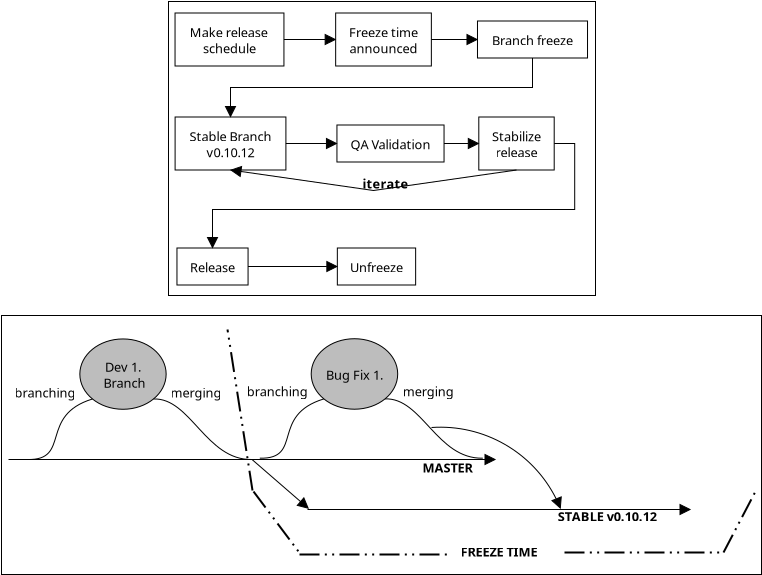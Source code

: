 <?xml version="1.0" encoding="UTF-8"?>
<dia:diagram xmlns:dia="http://www.lysator.liu.se/~alla/dia/">
  <dia:layer name="Background" visible="true" active="true">
    <dia:group>
      <dia:object type="Flowchart - Box" version="0" id="O0">
        <dia:attribute name="obj_pos">
          <dia:point val="12.2,5.45"/>
        </dia:attribute>
        <dia:attribute name="obj_bb">
          <dia:rectangle val="12.175,5.425;33.575,20.175"/>
        </dia:attribute>
        <dia:attribute name="elem_corner">
          <dia:point val="12.2,5.45"/>
        </dia:attribute>
        <dia:attribute name="elem_width">
          <dia:real val="21.35"/>
        </dia:attribute>
        <dia:attribute name="elem_height">
          <dia:real val="14.7"/>
        </dia:attribute>
        <dia:attribute name="border_width">
          <dia:real val="0.05"/>
        </dia:attribute>
        <dia:attribute name="show_background">
          <dia:boolean val="true"/>
        </dia:attribute>
        <dia:attribute name="padding">
          <dia:real val="0.5"/>
        </dia:attribute>
        <dia:attribute name="text">
          <dia:composite type="text">
            <dia:attribute name="string">
              <dia:string>##</dia:string>
            </dia:attribute>
            <dia:attribute name="font">
              <dia:font family="sans" style="0" name="Helvetica"/>
            </dia:attribute>
            <dia:attribute name="height">
              <dia:real val="0.8"/>
            </dia:attribute>
            <dia:attribute name="pos">
              <dia:point val="22.875,12.995"/>
            </dia:attribute>
            <dia:attribute name="color">
              <dia:color val="#000000"/>
            </dia:attribute>
            <dia:attribute name="alignment">
              <dia:enum val="1"/>
            </dia:attribute>
          </dia:composite>
        </dia:attribute>
      </dia:object>
      <dia:object type="Flowchart - Box" version="0" id="O1">
        <dia:attribute name="obj_pos">
          <dia:point val="12.527,6.025"/>
        </dia:attribute>
        <dia:attribute name="obj_bb">
          <dia:rectangle val="12.502,6;17.997,8.7"/>
        </dia:attribute>
        <dia:attribute name="elem_corner">
          <dia:point val="12.527,6.025"/>
        </dia:attribute>
        <dia:attribute name="elem_width">
          <dia:real val="5.445"/>
        </dia:attribute>
        <dia:attribute name="elem_height">
          <dia:real val="2.65"/>
        </dia:attribute>
        <dia:attribute name="border_width">
          <dia:real val="0.05"/>
        </dia:attribute>
        <dia:attribute name="show_background">
          <dia:boolean val="true"/>
        </dia:attribute>
        <dia:attribute name="padding">
          <dia:real val="0.5"/>
        </dia:attribute>
        <dia:attribute name="text">
          <dia:composite type="text">
            <dia:attribute name="string">
              <dia:string>#Make release
schedule#</dia:string>
            </dia:attribute>
            <dia:attribute name="font">
              <dia:font family="sans" style="0" name="Helvetica"/>
            </dia:attribute>
            <dia:attribute name="height">
              <dia:real val="0.8"/>
            </dia:attribute>
            <dia:attribute name="pos">
              <dia:point val="15.25,7.145"/>
            </dia:attribute>
            <dia:attribute name="color">
              <dia:color val="#000000"/>
            </dia:attribute>
            <dia:attribute name="alignment">
              <dia:enum val="1"/>
            </dia:attribute>
          </dia:composite>
        </dia:attribute>
      </dia:object>
      <dia:object type="Flowchart - Box" version="0" id="O2">
        <dia:attribute name="obj_pos">
          <dia:point val="20.558,6.025"/>
        </dia:attribute>
        <dia:attribute name="obj_bb">
          <dia:rectangle val="20.532,6;25.367,8.7"/>
        </dia:attribute>
        <dia:attribute name="elem_corner">
          <dia:point val="20.558,6.025"/>
        </dia:attribute>
        <dia:attribute name="elem_width">
          <dia:real val="4.785"/>
        </dia:attribute>
        <dia:attribute name="elem_height">
          <dia:real val="2.65"/>
        </dia:attribute>
        <dia:attribute name="border_width">
          <dia:real val="0.05"/>
        </dia:attribute>
        <dia:attribute name="show_background">
          <dia:boolean val="true"/>
        </dia:attribute>
        <dia:attribute name="padding">
          <dia:real val="0.5"/>
        </dia:attribute>
        <dia:attribute name="text">
          <dia:composite type="text">
            <dia:attribute name="string">
              <dia:string>#Freeze time
announced#</dia:string>
            </dia:attribute>
            <dia:attribute name="font">
              <dia:font family="sans" style="0" name="Helvetica"/>
            </dia:attribute>
            <dia:attribute name="height">
              <dia:real val="0.8"/>
            </dia:attribute>
            <dia:attribute name="pos">
              <dia:point val="22.95,7.145"/>
            </dia:attribute>
            <dia:attribute name="color">
              <dia:color val="#000000"/>
            </dia:attribute>
            <dia:attribute name="alignment">
              <dia:enum val="1"/>
            </dia:attribute>
          </dia:composite>
        </dia:attribute>
      </dia:object>
      <dia:object type="Flowchart - Box" version="0" id="O3">
        <dia:attribute name="obj_pos">
          <dia:point val="27.649,6.425"/>
        </dia:attribute>
        <dia:attribute name="obj_bb">
          <dia:rectangle val="27.624,6.4;33.176,8.3"/>
        </dia:attribute>
        <dia:attribute name="elem_corner">
          <dia:point val="27.649,6.425"/>
        </dia:attribute>
        <dia:attribute name="elem_width">
          <dia:real val="5.502"/>
        </dia:attribute>
        <dia:attribute name="elem_height">
          <dia:real val="1.85"/>
        </dia:attribute>
        <dia:attribute name="border_width">
          <dia:real val="0.05"/>
        </dia:attribute>
        <dia:attribute name="show_background">
          <dia:boolean val="true"/>
        </dia:attribute>
        <dia:attribute name="padding">
          <dia:real val="0.5"/>
        </dia:attribute>
        <dia:attribute name="text">
          <dia:composite type="text">
            <dia:attribute name="string">
              <dia:string>#Branch freeze#</dia:string>
            </dia:attribute>
            <dia:attribute name="font">
              <dia:font family="sans" style="0" name="Helvetica"/>
            </dia:attribute>
            <dia:attribute name="height">
              <dia:real val="0.8"/>
            </dia:attribute>
            <dia:attribute name="pos">
              <dia:point val="30.4,7.545"/>
            </dia:attribute>
            <dia:attribute name="color">
              <dia:color val="#000000"/>
            </dia:attribute>
            <dia:attribute name="alignment">
              <dia:enum val="1"/>
            </dia:attribute>
          </dia:composite>
        </dia:attribute>
      </dia:object>
      <dia:object type="Flowchart - Box" version="0" id="O4">
        <dia:attribute name="obj_pos">
          <dia:point val="12.53,11.225"/>
        </dia:attribute>
        <dia:attribute name="obj_bb">
          <dia:rectangle val="12.505,11.2;18.095,13.9"/>
        </dia:attribute>
        <dia:attribute name="elem_corner">
          <dia:point val="12.53,11.225"/>
        </dia:attribute>
        <dia:attribute name="elem_width">
          <dia:real val="5.54"/>
        </dia:attribute>
        <dia:attribute name="elem_height">
          <dia:real val="2.65"/>
        </dia:attribute>
        <dia:attribute name="border_width">
          <dia:real val="0.05"/>
        </dia:attribute>
        <dia:attribute name="show_background">
          <dia:boolean val="true"/>
        </dia:attribute>
        <dia:attribute name="padding">
          <dia:real val="0.5"/>
        </dia:attribute>
        <dia:attribute name="text">
          <dia:composite type="text">
            <dia:attribute name="string">
              <dia:string>#Stable Branch
v0.10.12#</dia:string>
            </dia:attribute>
            <dia:attribute name="font">
              <dia:font family="sans" style="0" name="Helvetica"/>
            </dia:attribute>
            <dia:attribute name="height">
              <dia:real val="0.8"/>
            </dia:attribute>
            <dia:attribute name="pos">
              <dia:point val="15.3,12.345"/>
            </dia:attribute>
            <dia:attribute name="color">
              <dia:color val="#000000"/>
            </dia:attribute>
            <dia:attribute name="alignment">
              <dia:enum val="1"/>
            </dia:attribute>
          </dia:composite>
        </dia:attribute>
      </dia:object>
      <dia:object type="Flowchart - Box" version="0" id="O5">
        <dia:attribute name="obj_pos">
          <dia:point val="20.622,11.625"/>
        </dia:attribute>
        <dia:attribute name="obj_bb">
          <dia:rectangle val="20.598,11.6;26.003,13.5"/>
        </dia:attribute>
        <dia:attribute name="elem_corner">
          <dia:point val="20.622,11.625"/>
        </dia:attribute>
        <dia:attribute name="elem_width">
          <dia:real val="5.355"/>
        </dia:attribute>
        <dia:attribute name="elem_height">
          <dia:real val="1.85"/>
        </dia:attribute>
        <dia:attribute name="border_width">
          <dia:real val="0.05"/>
        </dia:attribute>
        <dia:attribute name="show_background">
          <dia:boolean val="true"/>
        </dia:attribute>
        <dia:attribute name="padding">
          <dia:real val="0.5"/>
        </dia:attribute>
        <dia:attribute name="text">
          <dia:composite type="text">
            <dia:attribute name="string">
              <dia:string>#QA Validation#</dia:string>
            </dia:attribute>
            <dia:attribute name="font">
              <dia:font family="sans" style="0" name="Helvetica"/>
            </dia:attribute>
            <dia:attribute name="height">
              <dia:real val="0.8"/>
            </dia:attribute>
            <dia:attribute name="pos">
              <dia:point val="23.3,12.745"/>
            </dia:attribute>
            <dia:attribute name="color">
              <dia:color val="#000000"/>
            </dia:attribute>
            <dia:attribute name="alignment">
              <dia:enum val="1"/>
            </dia:attribute>
          </dia:composite>
        </dia:attribute>
      </dia:object>
      <dia:object type="Flowchart - Box" version="0" id="O6">
        <dia:attribute name="obj_pos">
          <dia:point val="27.715,11.225"/>
        </dia:attribute>
        <dia:attribute name="obj_bb">
          <dia:rectangle val="27.69,11.2;31.51,13.9"/>
        </dia:attribute>
        <dia:attribute name="elem_corner">
          <dia:point val="27.715,11.225"/>
        </dia:attribute>
        <dia:attribute name="elem_width">
          <dia:real val="3.77"/>
        </dia:attribute>
        <dia:attribute name="elem_height">
          <dia:real val="2.65"/>
        </dia:attribute>
        <dia:attribute name="border_width">
          <dia:real val="0.05"/>
        </dia:attribute>
        <dia:attribute name="show_background">
          <dia:boolean val="true"/>
        </dia:attribute>
        <dia:attribute name="padding">
          <dia:real val="0.5"/>
        </dia:attribute>
        <dia:attribute name="text">
          <dia:composite type="text">
            <dia:attribute name="string">
              <dia:string>#Stabilize
release#</dia:string>
            </dia:attribute>
            <dia:attribute name="font">
              <dia:font family="sans" style="0" name="Helvetica"/>
            </dia:attribute>
            <dia:attribute name="height">
              <dia:real val="0.8"/>
            </dia:attribute>
            <dia:attribute name="pos">
              <dia:point val="29.6,12.345"/>
            </dia:attribute>
            <dia:attribute name="color">
              <dia:color val="#000000"/>
            </dia:attribute>
            <dia:attribute name="alignment">
              <dia:enum val="1"/>
            </dia:attribute>
          </dia:composite>
        </dia:attribute>
      </dia:object>
      <dia:object type="Flowchart - Box" version="0" id="O7">
        <dia:attribute name="obj_pos">
          <dia:point val="12.623,17.775"/>
        </dia:attribute>
        <dia:attribute name="obj_bb">
          <dia:rectangle val="12.598,17.75;16.203,19.65"/>
        </dia:attribute>
        <dia:attribute name="elem_corner">
          <dia:point val="12.623,17.775"/>
        </dia:attribute>
        <dia:attribute name="elem_width">
          <dia:real val="3.555"/>
        </dia:attribute>
        <dia:attribute name="elem_height">
          <dia:real val="1.85"/>
        </dia:attribute>
        <dia:attribute name="border_width">
          <dia:real val="0.05"/>
        </dia:attribute>
        <dia:attribute name="show_background">
          <dia:boolean val="true"/>
        </dia:attribute>
        <dia:attribute name="padding">
          <dia:real val="0.5"/>
        </dia:attribute>
        <dia:attribute name="text">
          <dia:composite type="text">
            <dia:attribute name="string">
              <dia:string>#Release#</dia:string>
            </dia:attribute>
            <dia:attribute name="font">
              <dia:font family="sans" style="0" name="Helvetica"/>
            </dia:attribute>
            <dia:attribute name="height">
              <dia:real val="0.8"/>
            </dia:attribute>
            <dia:attribute name="pos">
              <dia:point val="14.4,18.895"/>
            </dia:attribute>
            <dia:attribute name="color">
              <dia:color val="#000000"/>
            </dia:attribute>
            <dia:attribute name="alignment">
              <dia:enum val="1"/>
            </dia:attribute>
          </dia:composite>
        </dia:attribute>
      </dia:object>
      <dia:object type="Flowchart - Box" version="0" id="O8">
        <dia:attribute name="obj_pos">
          <dia:point val="20.642,17.775"/>
        </dia:attribute>
        <dia:attribute name="obj_bb">
          <dia:rectangle val="20.617,17.75;24.582,19.65"/>
        </dia:attribute>
        <dia:attribute name="elem_corner">
          <dia:point val="20.642,17.775"/>
        </dia:attribute>
        <dia:attribute name="elem_width">
          <dia:real val="3.915"/>
        </dia:attribute>
        <dia:attribute name="elem_height">
          <dia:real val="1.85"/>
        </dia:attribute>
        <dia:attribute name="border_width">
          <dia:real val="0.05"/>
        </dia:attribute>
        <dia:attribute name="show_background">
          <dia:boolean val="true"/>
        </dia:attribute>
        <dia:attribute name="padding">
          <dia:real val="0.5"/>
        </dia:attribute>
        <dia:attribute name="text">
          <dia:composite type="text">
            <dia:attribute name="string">
              <dia:string>#Unfreeze#</dia:string>
            </dia:attribute>
            <dia:attribute name="font">
              <dia:font family="sans" style="0" name="Helvetica"/>
            </dia:attribute>
            <dia:attribute name="height">
              <dia:real val="0.8"/>
            </dia:attribute>
            <dia:attribute name="pos">
              <dia:point val="22.6,18.895"/>
            </dia:attribute>
            <dia:attribute name="color">
              <dia:color val="#000000"/>
            </dia:attribute>
            <dia:attribute name="alignment">
              <dia:enum val="1"/>
            </dia:attribute>
          </dia:composite>
        </dia:attribute>
      </dia:object>
      <dia:object type="Standard - Line" version="0" id="O9">
        <dia:attribute name="obj_pos">
          <dia:point val="17.973,7.35"/>
        </dia:attribute>
        <dia:attribute name="obj_bb">
          <dia:rectangle val="17.948,7.06;20.613,7.64"/>
        </dia:attribute>
        <dia:attribute name="conn_endpoints">
          <dia:point val="17.973,7.35"/>
          <dia:point val="20.558,7.35"/>
        </dia:attribute>
        <dia:attribute name="numcp">
          <dia:int val="1"/>
        </dia:attribute>
        <dia:attribute name="line_width">
          <dia:real val="0.05"/>
        </dia:attribute>
        <dia:attribute name="end_arrow">
          <dia:enum val="3"/>
        </dia:attribute>
        <dia:attribute name="end_arrow_length">
          <dia:real val="0.5"/>
        </dia:attribute>
        <dia:attribute name="end_arrow_width">
          <dia:real val="0.5"/>
        </dia:attribute>
        <dia:connections>
          <dia:connection handle="0" to="O1" connection="8"/>
          <dia:connection handle="1" to="O2" connection="7"/>
        </dia:connections>
      </dia:object>
      <dia:object type="Standard - Line" version="0" id="O10">
        <dia:attribute name="obj_pos">
          <dia:point val="25.343,7.35"/>
        </dia:attribute>
        <dia:attribute name="obj_bb">
          <dia:rectangle val="25.317,7.06;27.705,7.64"/>
        </dia:attribute>
        <dia:attribute name="conn_endpoints">
          <dia:point val="25.343,7.35"/>
          <dia:point val="27.649,7.35"/>
        </dia:attribute>
        <dia:attribute name="numcp">
          <dia:int val="1"/>
        </dia:attribute>
        <dia:attribute name="line_width">
          <dia:real val="0.05"/>
        </dia:attribute>
        <dia:attribute name="end_arrow">
          <dia:enum val="3"/>
        </dia:attribute>
        <dia:attribute name="end_arrow_length">
          <dia:real val="0.5"/>
        </dia:attribute>
        <dia:attribute name="end_arrow_width">
          <dia:real val="0.5"/>
        </dia:attribute>
        <dia:connections>
          <dia:connection handle="0" to="O2" connection="8"/>
          <dia:connection handle="1" to="O3" connection="7"/>
        </dia:connections>
      </dia:object>
      <dia:object type="Standard - ZigZagLine" version="1" id="O11">
        <dia:attribute name="obj_pos">
          <dia:point val="30.4,8.275"/>
        </dia:attribute>
        <dia:attribute name="obj_bb">
          <dia:rectangle val="15.009,8.25;30.425,11.281"/>
        </dia:attribute>
        <dia:attribute name="orth_points">
          <dia:point val="30.4,8.275"/>
          <dia:point val="30.4,9.75"/>
          <dia:point val="15.3,9.75"/>
          <dia:point val="15.3,11.225"/>
        </dia:attribute>
        <dia:attribute name="orth_orient">
          <dia:enum val="1"/>
          <dia:enum val="0"/>
          <dia:enum val="1"/>
        </dia:attribute>
        <dia:attribute name="autorouting">
          <dia:boolean val="true"/>
        </dia:attribute>
        <dia:attribute name="line_width">
          <dia:real val="0.05"/>
        </dia:attribute>
        <dia:attribute name="end_arrow">
          <dia:enum val="3"/>
        </dia:attribute>
        <dia:attribute name="end_arrow_length">
          <dia:real val="0.5"/>
        </dia:attribute>
        <dia:attribute name="end_arrow_width">
          <dia:real val="0.5"/>
        </dia:attribute>
        <dia:connections>
          <dia:connection handle="0" to="O3" connection="13"/>
          <dia:connection handle="1" to="O4" connection="2"/>
        </dia:connections>
      </dia:object>
      <dia:object type="Standard - Line" version="0" id="O12">
        <dia:attribute name="obj_pos">
          <dia:point val="18.07,12.55"/>
        </dia:attribute>
        <dia:attribute name="obj_bb">
          <dia:rectangle val="18.045,12.259;20.678,12.841"/>
        </dia:attribute>
        <dia:attribute name="conn_endpoints">
          <dia:point val="18.07,12.55"/>
          <dia:point val="20.622,12.55"/>
        </dia:attribute>
        <dia:attribute name="numcp">
          <dia:int val="1"/>
        </dia:attribute>
        <dia:attribute name="line_width">
          <dia:real val="0.05"/>
        </dia:attribute>
        <dia:attribute name="end_arrow">
          <dia:enum val="3"/>
        </dia:attribute>
        <dia:attribute name="end_arrow_length">
          <dia:real val="0.5"/>
        </dia:attribute>
        <dia:attribute name="end_arrow_width">
          <dia:real val="0.5"/>
        </dia:attribute>
        <dia:connections>
          <dia:connection handle="0" to="O4" connection="8"/>
          <dia:connection handle="1" to="O5" connection="7"/>
        </dia:connections>
      </dia:object>
      <dia:object type="Standard - Line" version="0" id="O13">
        <dia:attribute name="obj_pos">
          <dia:point val="25.977,12.55"/>
        </dia:attribute>
        <dia:attribute name="obj_bb">
          <dia:rectangle val="25.953,12.259;27.771,12.841"/>
        </dia:attribute>
        <dia:attribute name="conn_endpoints">
          <dia:point val="25.977,12.55"/>
          <dia:point val="27.715,12.55"/>
        </dia:attribute>
        <dia:attribute name="numcp">
          <dia:int val="1"/>
        </dia:attribute>
        <dia:attribute name="line_width">
          <dia:real val="0.05"/>
        </dia:attribute>
        <dia:attribute name="end_arrow">
          <dia:enum val="3"/>
        </dia:attribute>
        <dia:attribute name="end_arrow_length">
          <dia:real val="0.5"/>
        </dia:attribute>
        <dia:attribute name="end_arrow_width">
          <dia:real val="0.5"/>
        </dia:attribute>
        <dia:connections>
          <dia:connection handle="0" to="O5" connection="8"/>
          <dia:connection handle="1" to="O6" connection="7"/>
        </dia:connections>
      </dia:object>
      <dia:object type="Standard - ZigZagLine" version="1" id="O14">
        <dia:attribute name="obj_pos">
          <dia:point val="29.6,13.875"/>
        </dia:attribute>
        <dia:attribute name="obj_bb">
          <dia:rectangle val="15.009,13.819;29.625,14.925"/>
        </dia:attribute>
        <dia:attribute name="orth_points">
          <dia:point val="29.6,13.875"/>
          <dia:point val="29.6,14.9"/>
          <dia:point val="15.3,14.9"/>
          <dia:point val="15.3,13.875"/>
        </dia:attribute>
        <dia:attribute name="orth_orient">
          <dia:enum val="1"/>
          <dia:enum val="0"/>
          <dia:enum val="1"/>
        </dia:attribute>
        <dia:attribute name="autorouting">
          <dia:boolean val="true"/>
        </dia:attribute>
        <dia:attribute name="line_width">
          <dia:real val="0.05"/>
        </dia:attribute>
        <dia:attribute name="end_arrow">
          <dia:enum val="3"/>
        </dia:attribute>
        <dia:attribute name="end_arrow_length">
          <dia:real val="0.5"/>
        </dia:attribute>
        <dia:attribute name="end_arrow_width">
          <dia:real val="0.5"/>
        </dia:attribute>
        <dia:connections>
          <dia:connection handle="0" to="O6" connection="13"/>
          <dia:connection handle="1" to="O4" connection="13"/>
        </dia:connections>
      </dia:object>
      <dia:object type="Standard - Text" version="1" id="O15">
        <dia:attribute name="obj_pos">
          <dia:point val="21.9,14.8"/>
        </dia:attribute>
        <dia:attribute name="obj_bb">
          <dia:rectangle val="21.9,14.205;24.348,14.953"/>
        </dia:attribute>
        <dia:attribute name="text">
          <dia:composite type="text">
            <dia:attribute name="string">
              <dia:string>#iterate#</dia:string>
            </dia:attribute>
            <dia:attribute name="font">
              <dia:font family="sans" style="80" name="Helvetica-Bold"/>
            </dia:attribute>
            <dia:attribute name="height">
              <dia:real val="0.8"/>
            </dia:attribute>
            <dia:attribute name="pos">
              <dia:point val="21.9,14.8"/>
            </dia:attribute>
            <dia:attribute name="color">
              <dia:color val="#000000"/>
            </dia:attribute>
            <dia:attribute name="alignment">
              <dia:enum val="0"/>
            </dia:attribute>
          </dia:composite>
        </dia:attribute>
        <dia:attribute name="valign">
          <dia:enum val="3"/>
        </dia:attribute>
      </dia:object>
      <dia:object type="Standard - ZigZagLine" version="1" id="O16">
        <dia:attribute name="obj_pos">
          <dia:point val="31.485,12.55"/>
        </dia:attribute>
        <dia:attribute name="obj_bb">
          <dia:rectangle val="14.11,12.525;32.535,17.831"/>
        </dia:attribute>
        <dia:attribute name="orth_points">
          <dia:point val="31.485,12.55"/>
          <dia:point val="32.51,12.55"/>
          <dia:point val="32.51,15.85"/>
          <dia:point val="14.4,15.85"/>
          <dia:point val="14.4,17.775"/>
        </dia:attribute>
        <dia:attribute name="orth_orient">
          <dia:enum val="0"/>
          <dia:enum val="1"/>
          <dia:enum val="0"/>
          <dia:enum val="1"/>
        </dia:attribute>
        <dia:attribute name="autorouting">
          <dia:boolean val="false"/>
        </dia:attribute>
        <dia:attribute name="line_width">
          <dia:real val="0.05"/>
        </dia:attribute>
        <dia:attribute name="end_arrow">
          <dia:enum val="3"/>
        </dia:attribute>
        <dia:attribute name="end_arrow_length">
          <dia:real val="0.5"/>
        </dia:attribute>
        <dia:attribute name="end_arrow_width">
          <dia:real val="0.5"/>
        </dia:attribute>
        <dia:connections>
          <dia:connection handle="0" to="O6" connection="8"/>
          <dia:connection handle="1" to="O7" connection="2"/>
        </dia:connections>
      </dia:object>
      <dia:object type="Standard - Line" version="0" id="O17">
        <dia:attribute name="obj_pos">
          <dia:point val="16.177,18.7"/>
        </dia:attribute>
        <dia:attribute name="obj_bb">
          <dia:rectangle val="16.152,18.41;20.698,18.991"/>
        </dia:attribute>
        <dia:attribute name="conn_endpoints">
          <dia:point val="16.177,18.7"/>
          <dia:point val="20.642,18.7"/>
        </dia:attribute>
        <dia:attribute name="numcp">
          <dia:int val="1"/>
        </dia:attribute>
        <dia:attribute name="line_width">
          <dia:real val="0.05"/>
        </dia:attribute>
        <dia:attribute name="end_arrow">
          <dia:enum val="3"/>
        </dia:attribute>
        <dia:attribute name="end_arrow_length">
          <dia:real val="0.5"/>
        </dia:attribute>
        <dia:attribute name="end_arrow_width">
          <dia:real val="0.5"/>
        </dia:attribute>
        <dia:connections>
          <dia:connection handle="0" to="O7" connection="8"/>
          <dia:connection handle="1" to="O8" connection="7"/>
        </dia:connections>
      </dia:object>
    </dia:group>
    <dia:group>
      <dia:object type="Standard - Box" version="0" id="O18">
        <dia:attribute name="obj_pos">
          <dia:point val="3.85,21.15"/>
        </dia:attribute>
        <dia:attribute name="obj_bb">
          <dia:rectangle val="3.825,21.125;41.875,34.125"/>
        </dia:attribute>
        <dia:attribute name="elem_corner">
          <dia:point val="3.85,21.15"/>
        </dia:attribute>
        <dia:attribute name="elem_width">
          <dia:real val="38.0"/>
        </dia:attribute>
        <dia:attribute name="elem_height">
          <dia:real val="12.95"/>
        </dia:attribute>
        <dia:attribute name="border_width">
          <dia:real val="0.05"/>
        </dia:attribute>
        <dia:attribute name="show_background">
          <dia:boolean val="true"/>
        </dia:attribute>
      </dia:object>
      <dia:group>
        <dia:group>
          <dia:object type="Standard - Line" version="0" id="O19">
            <dia:attribute name="obj_pos">
              <dia:point val="4.2,28.35"/>
            </dia:attribute>
            <dia:attribute name="obj_bb">
              <dia:rectangle val="4.175,28.059;28.606,28.64"/>
            </dia:attribute>
            <dia:attribute name="conn_endpoints">
              <dia:point val="4.2,28.35"/>
              <dia:point val="28.55,28.35"/>
            </dia:attribute>
            <dia:attribute name="numcp">
              <dia:int val="1"/>
            </dia:attribute>
            <dia:attribute name="line_width">
              <dia:real val="0.05"/>
            </dia:attribute>
            <dia:attribute name="end_arrow">
              <dia:enum val="3"/>
            </dia:attribute>
            <dia:attribute name="end_arrow_length">
              <dia:real val="0.5"/>
            </dia:attribute>
            <dia:attribute name="end_arrow_width">
              <dia:real val="0.5"/>
            </dia:attribute>
          </dia:object>
          <dia:object type="Standard - Text" version="1" id="O20">
            <dia:attribute name="obj_pos">
              <dia:point val="24.9,29"/>
            </dia:attribute>
            <dia:attribute name="obj_bb">
              <dia:rectangle val="24.9,28.405;27.86,29.152"/>
            </dia:attribute>
            <dia:attribute name="text">
              <dia:composite type="text">
                <dia:attribute name="string">
                  <dia:string>#MASTER#</dia:string>
                </dia:attribute>
                <dia:attribute name="font">
                  <dia:font family="sans" style="80" name="Helvetica-Bold"/>
                </dia:attribute>
                <dia:attribute name="height">
                  <dia:real val="0.8"/>
                </dia:attribute>
                <dia:attribute name="pos">
                  <dia:point val="24.9,29"/>
                </dia:attribute>
                <dia:attribute name="color">
                  <dia:color val="#000000"/>
                </dia:attribute>
                <dia:attribute name="alignment">
                  <dia:enum val="0"/>
                </dia:attribute>
              </dia:composite>
            </dia:attribute>
            <dia:attribute name="valign">
              <dia:enum val="3"/>
            </dia:attribute>
          </dia:object>
          <dia:object type="Flowchart - Ellipse" version="0" id="O21">
            <dia:attribute name="obj_pos">
              <dia:point val="7.767,22.322"/>
            </dia:attribute>
            <dia:attribute name="obj_bb">
              <dia:rectangle val="7.742,22.297;12.107,25.864"/>
            </dia:attribute>
            <dia:attribute name="elem_corner">
              <dia:point val="7.767,22.322"/>
            </dia:attribute>
            <dia:attribute name="elem_width">
              <dia:real val="4.315"/>
            </dia:attribute>
            <dia:attribute name="elem_height">
              <dia:real val="3.517"/>
            </dia:attribute>
            <dia:attribute name="border_width">
              <dia:real val="0.05"/>
            </dia:attribute>
            <dia:attribute name="inner_color">
              <dia:color val="#bdbdbd"/>
            </dia:attribute>
            <dia:attribute name="show_background">
              <dia:boolean val="true"/>
            </dia:attribute>
            <dia:attribute name="padding">
              <dia:real val="0.354"/>
            </dia:attribute>
            <dia:attribute name="text">
              <dia:composite type="text">
                <dia:attribute name="string">
                  <dia:string>#Dev 1.
 Branch#</dia:string>
                </dia:attribute>
                <dia:attribute name="font">
                  <dia:font family="sans" style="0" name="Helvetica"/>
                </dia:attribute>
                <dia:attribute name="height">
                  <dia:real val="0.8"/>
                </dia:attribute>
                <dia:attribute name="pos">
                  <dia:point val="9.924,23.876"/>
                </dia:attribute>
                <dia:attribute name="color">
                  <dia:color val="#000000"/>
                </dia:attribute>
                <dia:attribute name="alignment">
                  <dia:enum val="1"/>
                </dia:attribute>
              </dia:composite>
            </dia:attribute>
          </dia:object>
          <dia:object type="Standard - BezierLine" version="0" id="O22">
            <dia:attribute name="obj_pos">
              <dia:point val="5.15,28.35"/>
            </dia:attribute>
            <dia:attribute name="obj_bb">
              <dia:rectangle val="5.124,25.293;8.43,28.376"/>
            </dia:attribute>
            <dia:attribute name="bez_points">
              <dia:point val="5.15,28.35"/>
              <dia:point val="7.35,28.4"/>
              <dia:point val="5.7,26.15"/>
              <dia:point val="8.399,25.324"/>
            </dia:attribute>
            <dia:attribute name="corner_types">
              <dia:enum val="0"/>
              <dia:enum val="0"/>
            </dia:attribute>
            <dia:attribute name="line_width">
              <dia:real val="0.05"/>
            </dia:attribute>
            <dia:connections>
              <dia:connection handle="3" to="O21" connection="10"/>
            </dia:connections>
          </dia:object>
          <dia:object type="Standard - BezierLine" version="0" id="O23">
            <dia:attribute name="obj_pos">
              <dia:point val="11.45,25.324"/>
            </dia:attribute>
            <dia:attribute name="obj_bb">
              <dia:rectangle val="11.424,25.298;16.401,28.376"/>
            </dia:attribute>
            <dia:attribute name="bez_points">
              <dia:point val="11.45,25.324"/>
              <dia:point val="13.3,25.25"/>
              <dia:point val="14.075,28.4"/>
              <dia:point val="16.375,28.35"/>
            </dia:attribute>
            <dia:attribute name="corner_types">
              <dia:enum val="0"/>
              <dia:enum val="0"/>
            </dia:attribute>
            <dia:attribute name="line_width">
              <dia:real val="0.05"/>
            </dia:attribute>
            <dia:connections>
              <dia:connection handle="0" to="O21" connection="14"/>
              <dia:connection handle="3" to="O19" connection="0"/>
            </dia:connections>
          </dia:object>
          <dia:object type="Standard - Text" version="1" id="O24">
            <dia:attribute name="obj_pos">
              <dia:point val="4.5,25.25"/>
            </dia:attribute>
            <dia:attribute name="obj_bb">
              <dia:rectangle val="4.5,24.655;7.715,25.402"/>
            </dia:attribute>
            <dia:attribute name="text">
              <dia:composite type="text">
                <dia:attribute name="string">
                  <dia:string>#branching#</dia:string>
                </dia:attribute>
                <dia:attribute name="font">
                  <dia:font family="sans" style="0" name="Helvetica"/>
                </dia:attribute>
                <dia:attribute name="height">
                  <dia:real val="0.8"/>
                </dia:attribute>
                <dia:attribute name="pos">
                  <dia:point val="4.5,25.25"/>
                </dia:attribute>
                <dia:attribute name="color">
                  <dia:color val="#000000"/>
                </dia:attribute>
                <dia:attribute name="alignment">
                  <dia:enum val="0"/>
                </dia:attribute>
              </dia:composite>
            </dia:attribute>
            <dia:attribute name="valign">
              <dia:enum val="3"/>
            </dia:attribute>
          </dia:object>
          <dia:object type="Standard - Text" version="1" id="O25">
            <dia:attribute name="obj_pos">
              <dia:point val="12.3,25.25"/>
            </dia:attribute>
            <dia:attribute name="obj_bb">
              <dia:rectangle val="12.3,24.655;14.967,25.402"/>
            </dia:attribute>
            <dia:attribute name="text">
              <dia:composite type="text">
                <dia:attribute name="string">
                  <dia:string>#merging#</dia:string>
                </dia:attribute>
                <dia:attribute name="font">
                  <dia:font family="sans" style="0" name="Helvetica"/>
                </dia:attribute>
                <dia:attribute name="height">
                  <dia:real val="0.8"/>
                </dia:attribute>
                <dia:attribute name="pos">
                  <dia:point val="12.3,25.25"/>
                </dia:attribute>
                <dia:attribute name="color">
                  <dia:color val="#000000"/>
                </dia:attribute>
                <dia:attribute name="alignment">
                  <dia:enum val="0"/>
                </dia:attribute>
              </dia:composite>
            </dia:attribute>
            <dia:attribute name="valign">
              <dia:enum val="3"/>
            </dia:attribute>
          </dia:object>
          <dia:object type="Standard - Text" version="1" id="O26">
            <dia:attribute name="obj_pos">
              <dia:point val="9.924,24.081"/>
            </dia:attribute>
            <dia:attribute name="obj_bb">
              <dia:rectangle val="9.924,23.486;9.924,24.233"/>
            </dia:attribute>
            <dia:attribute name="text">
              <dia:composite type="text">
                <dia:attribute name="string">
                  <dia:string>##</dia:string>
                </dia:attribute>
                <dia:attribute name="font">
                  <dia:font family="sans" style="0" name="Helvetica"/>
                </dia:attribute>
                <dia:attribute name="height">
                  <dia:real val="0.8"/>
                </dia:attribute>
                <dia:attribute name="pos">
                  <dia:point val="9.924,24.081"/>
                </dia:attribute>
                <dia:attribute name="color">
                  <dia:color val="#000000"/>
                </dia:attribute>
                <dia:attribute name="alignment">
                  <dia:enum val="0"/>
                </dia:attribute>
              </dia:composite>
            </dia:attribute>
            <dia:attribute name="valign">
              <dia:enum val="3"/>
            </dia:attribute>
            <dia:connections>
              <dia:connection handle="0" to="O21" connection="16"/>
            </dia:connections>
          </dia:object>
          <dia:object type="Standard - Text" version="1" id="O27">
            <dia:attribute name="obj_pos">
              <dia:point val="9.924,24.081"/>
            </dia:attribute>
            <dia:attribute name="obj_bb">
              <dia:rectangle val="9.924,23.486;9.924,24.233"/>
            </dia:attribute>
            <dia:attribute name="text">
              <dia:composite type="text">
                <dia:attribute name="string">
                  <dia:string>##</dia:string>
                </dia:attribute>
                <dia:attribute name="font">
                  <dia:font family="sans" style="0" name="Helvetica"/>
                </dia:attribute>
                <dia:attribute name="height">
                  <dia:real val="0.8"/>
                </dia:attribute>
                <dia:attribute name="pos">
                  <dia:point val="9.924,24.081"/>
                </dia:attribute>
                <dia:attribute name="color">
                  <dia:color val="#000000"/>
                </dia:attribute>
                <dia:attribute name="alignment">
                  <dia:enum val="0"/>
                </dia:attribute>
              </dia:composite>
            </dia:attribute>
            <dia:attribute name="valign">
              <dia:enum val="3"/>
            </dia:attribute>
            <dia:connections>
              <dia:connection handle="0" to="O21" connection="16"/>
            </dia:connections>
          </dia:object>
          <dia:object type="Standard - Line" version="0" id="O28">
            <dia:attribute name="obj_pos">
              <dia:point val="19.15,30.85"/>
            </dia:attribute>
            <dia:attribute name="obj_bb">
              <dia:rectangle val="19.125,30.559;38.356,31.14"/>
            </dia:attribute>
            <dia:attribute name="conn_endpoints">
              <dia:point val="19.15,30.85"/>
              <dia:point val="38.3,30.85"/>
            </dia:attribute>
            <dia:attribute name="numcp">
              <dia:int val="1"/>
            </dia:attribute>
            <dia:attribute name="line_width">
              <dia:real val="0.05"/>
            </dia:attribute>
            <dia:attribute name="end_arrow">
              <dia:enum val="3"/>
            </dia:attribute>
            <dia:attribute name="end_arrow_length">
              <dia:real val="0.5"/>
            </dia:attribute>
            <dia:attribute name="end_arrow_width">
              <dia:real val="0.5"/>
            </dia:attribute>
          </dia:object>
          <dia:object type="Standard - Text" version="1" id="O29">
            <dia:attribute name="obj_pos">
              <dia:point val="31.665,31.435"/>
            </dia:attribute>
            <dia:attribute name="obj_bb">
              <dia:rectangle val="31.665,30.84;37.69,31.587"/>
            </dia:attribute>
            <dia:attribute name="text">
              <dia:composite type="text">
                <dia:attribute name="string">
                  <dia:string>#STABLE v0.10.12#</dia:string>
                </dia:attribute>
                <dia:attribute name="font">
                  <dia:font family="sans" style="80" name="Helvetica-Bold"/>
                </dia:attribute>
                <dia:attribute name="height">
                  <dia:real val="0.8"/>
                </dia:attribute>
                <dia:attribute name="pos">
                  <dia:point val="31.665,31.435"/>
                </dia:attribute>
                <dia:attribute name="color">
                  <dia:color val="#000000"/>
                </dia:attribute>
                <dia:attribute name="alignment">
                  <dia:enum val="0"/>
                </dia:attribute>
              </dia:composite>
            </dia:attribute>
            <dia:attribute name="valign">
              <dia:enum val="3"/>
            </dia:attribute>
          </dia:object>
          <dia:object type="Standard - Line" version="0" id="O30">
            <dia:attribute name="obj_pos">
              <dia:point val="16.375,28.35"/>
            </dia:attribute>
            <dia:attribute name="obj_bb">
              <dia:rectangle val="16.34,28.315;19.242,30.837"/>
            </dia:attribute>
            <dia:attribute name="conn_endpoints">
              <dia:point val="16.375,28.35"/>
              <dia:point val="19.2,30.8"/>
            </dia:attribute>
            <dia:attribute name="numcp">
              <dia:int val="1"/>
            </dia:attribute>
            <dia:attribute name="line_width">
              <dia:real val="0.05"/>
            </dia:attribute>
            <dia:attribute name="end_arrow">
              <dia:enum val="3"/>
            </dia:attribute>
            <dia:attribute name="end_arrow_length">
              <dia:real val="0.5"/>
            </dia:attribute>
            <dia:attribute name="end_arrow_width">
              <dia:real val="0.5"/>
            </dia:attribute>
            <dia:connections>
              <dia:connection handle="0" to="O19" connection="0"/>
            </dia:connections>
          </dia:object>
          <dia:object type="Flowchart - Ellipse" version="0" id="O31">
            <dia:attribute name="obj_pos">
              <dia:point val="19.335,22.311"/>
            </dia:attribute>
            <dia:attribute name="obj_bb">
              <dia:rectangle val="19.31,22.286;23.684,25.861"/>
            </dia:attribute>
            <dia:attribute name="elem_corner">
              <dia:point val="19.335,22.311"/>
            </dia:attribute>
            <dia:attribute name="elem_width">
              <dia:real val="4.325"/>
            </dia:attribute>
            <dia:attribute name="elem_height">
              <dia:real val="3.525"/>
            </dia:attribute>
            <dia:attribute name="border_width">
              <dia:real val="0.05"/>
            </dia:attribute>
            <dia:attribute name="inner_color">
              <dia:color val="#bdbdbd"/>
            </dia:attribute>
            <dia:attribute name="show_background">
              <dia:boolean val="true"/>
            </dia:attribute>
            <dia:attribute name="padding">
              <dia:real val="0.354"/>
            </dia:attribute>
            <dia:attribute name="text">
              <dia:composite type="text">
                <dia:attribute name="string">
                  <dia:string>#Bug Fix 1.#</dia:string>
                </dia:attribute>
                <dia:attribute name="font">
                  <dia:font family="sans" style="0" name="Helvetica"/>
                </dia:attribute>
                <dia:attribute name="height">
                  <dia:real val="0.8"/>
                </dia:attribute>
                <dia:attribute name="pos">
                  <dia:point val="21.497,24.269"/>
                </dia:attribute>
                <dia:attribute name="color">
                  <dia:color val="#000000"/>
                </dia:attribute>
                <dia:attribute name="alignment">
                  <dia:enum val="1"/>
                </dia:attribute>
              </dia:composite>
            </dia:attribute>
          </dia:object>
          <dia:object type="Standard - BezierLine" version="0" id="O32">
            <dia:attribute name="obj_pos">
              <dia:point val="16.765,28.285"/>
            </dia:attribute>
            <dia:attribute name="obj_bb">
              <dia:rectangle val="16.739,25.289;20.0,28.311"/>
            </dia:attribute>
            <dia:attribute name="bez_points">
              <dia:point val="16.765,28.285"/>
              <dia:point val="18.965,28.335"/>
              <dia:point val="17.269,26.146"/>
              <dia:point val="19.968,25.32"/>
            </dia:attribute>
            <dia:attribute name="corner_types">
              <dia:enum val="0"/>
              <dia:enum val="0"/>
            </dia:attribute>
            <dia:attribute name="line_width">
              <dia:real val="0.05"/>
            </dia:attribute>
            <dia:connections>
              <dia:connection handle="3" to="O31" connection="10"/>
            </dia:connections>
          </dia:object>
          <dia:object type="Standard - BezierLine" version="0" id="O33">
            <dia:attribute name="obj_pos">
              <dia:point val="23.026,25.32"/>
            </dia:attribute>
            <dia:attribute name="obj_bb">
              <dia:rectangle val="23.0,25.294;27.941,28.311"/>
            </dia:attribute>
            <dia:attribute name="bez_points">
              <dia:point val="23.026,25.32"/>
              <dia:point val="24.876,25.246"/>
              <dia:point val="25.615,28.335"/>
              <dia:point val="27.915,28.285"/>
            </dia:attribute>
            <dia:attribute name="corner_types">
              <dia:enum val="0"/>
              <dia:enum val="0"/>
            </dia:attribute>
            <dia:attribute name="line_width">
              <dia:real val="0.05"/>
            </dia:attribute>
            <dia:connections>
              <dia:connection handle="0" to="O31" connection="14"/>
            </dia:connections>
          </dia:object>
          <dia:object type="Standard - Text" version="1" id="O34">
            <dia:attribute name="obj_pos">
              <dia:point val="16.115,25.185"/>
            </dia:attribute>
            <dia:attribute name="obj_bb">
              <dia:rectangle val="16.115,24.59;19.33,25.337"/>
            </dia:attribute>
            <dia:attribute name="text">
              <dia:composite type="text">
                <dia:attribute name="string">
                  <dia:string>#branching#</dia:string>
                </dia:attribute>
                <dia:attribute name="font">
                  <dia:font family="sans" style="0" name="Helvetica"/>
                </dia:attribute>
                <dia:attribute name="height">
                  <dia:real val="0.8"/>
                </dia:attribute>
                <dia:attribute name="pos">
                  <dia:point val="16.115,25.185"/>
                </dia:attribute>
                <dia:attribute name="color">
                  <dia:color val="#000000"/>
                </dia:attribute>
                <dia:attribute name="alignment">
                  <dia:enum val="0"/>
                </dia:attribute>
              </dia:composite>
            </dia:attribute>
            <dia:attribute name="valign">
              <dia:enum val="3"/>
            </dia:attribute>
          </dia:object>
          <dia:object type="Standard - Text" version="1" id="O35">
            <dia:attribute name="obj_pos">
              <dia:point val="23.915,25.185"/>
            </dia:attribute>
            <dia:attribute name="obj_bb">
              <dia:rectangle val="23.915,24.59;26.582,25.337"/>
            </dia:attribute>
            <dia:attribute name="text">
              <dia:composite type="text">
                <dia:attribute name="string">
                  <dia:string>#merging#</dia:string>
                </dia:attribute>
                <dia:attribute name="font">
                  <dia:font family="sans" style="0" name="Helvetica"/>
                </dia:attribute>
                <dia:attribute name="height">
                  <dia:real val="0.8"/>
                </dia:attribute>
                <dia:attribute name="pos">
                  <dia:point val="23.915,25.185"/>
                </dia:attribute>
                <dia:attribute name="color">
                  <dia:color val="#000000"/>
                </dia:attribute>
                <dia:attribute name="alignment">
                  <dia:enum val="0"/>
                </dia:attribute>
              </dia:composite>
            </dia:attribute>
            <dia:attribute name="valign">
              <dia:enum val="3"/>
            </dia:attribute>
          </dia:object>
          <dia:object type="Standard - Arc" version="0" id="O36">
            <dia:attribute name="obj_pos">
              <dia:point val="25.35,26.75"/>
            </dia:attribute>
            <dia:attribute name="obj_bb">
              <dia:rectangle val="25.316,26.71;31.87,30.834"/>
            </dia:attribute>
            <dia:attribute name="conn_endpoints">
              <dia:point val="25.35,26.75"/>
              <dia:point val="31.8,30.8"/>
            </dia:attribute>
            <dia:attribute name="curve_distance">
              <dia:real val="-1.24"/>
            </dia:attribute>
            <dia:attribute name="line_width">
              <dia:real val="0.05"/>
            </dia:attribute>
            <dia:attribute name="end_arrow">
              <dia:enum val="3"/>
            </dia:attribute>
            <dia:attribute name="end_arrow_length">
              <dia:real val="0.5"/>
            </dia:attribute>
            <dia:attribute name="end_arrow_width">
              <dia:real val="0.5"/>
            </dia:attribute>
          </dia:object>
          <dia:object type="Standard - Line" version="0" id="O37">
            <dia:attribute name="obj_pos">
              <dia:point val="16.45,29.95"/>
            </dia:attribute>
            <dia:attribute name="obj_bb">
              <dia:rectangle val="16.38,29.88;18.77,33.02"/>
            </dia:attribute>
            <dia:attribute name="conn_endpoints">
              <dia:point val="16.45,29.95"/>
              <dia:point val="18.7,32.95"/>
            </dia:attribute>
            <dia:attribute name="numcp">
              <dia:int val="1"/>
            </dia:attribute>
            <dia:attribute name="line_style">
              <dia:enum val="3"/>
            </dia:attribute>
          </dia:object>
          <dia:object type="Standard - Line" version="0" id="O38">
            <dia:attribute name="obj_pos">
              <dia:point val="18.75,33.1"/>
            </dia:attribute>
            <dia:attribute name="obj_bb">
              <dia:rectangle val="18.7,33.05;26.25,33.15"/>
            </dia:attribute>
            <dia:attribute name="conn_endpoints">
              <dia:point val="18.75,33.1"/>
              <dia:point val="26.2,33.1"/>
            </dia:attribute>
            <dia:attribute name="numcp">
              <dia:int val="1"/>
            </dia:attribute>
            <dia:attribute name="line_style">
              <dia:enum val="3"/>
            </dia:attribute>
          </dia:object>
          <dia:object type="Standard - Text" version="1" id="O39">
            <dia:attribute name="obj_pos">
              <dia:point val="26.8,33.2"/>
            </dia:attribute>
            <dia:attribute name="obj_bb">
              <dia:rectangle val="26.8,32.605;31.48,33.352"/>
            </dia:attribute>
            <dia:attribute name="text">
              <dia:composite type="text">
                <dia:attribute name="string">
                  <dia:string>#FREEZE TIME#</dia:string>
                </dia:attribute>
                <dia:attribute name="font">
                  <dia:font family="sans" style="80" name="Helvetica-Bold"/>
                </dia:attribute>
                <dia:attribute name="height">
                  <dia:real val="0.8"/>
                </dia:attribute>
                <dia:attribute name="pos">
                  <dia:point val="26.8,33.2"/>
                </dia:attribute>
                <dia:attribute name="color">
                  <dia:color val="#000000"/>
                </dia:attribute>
                <dia:attribute name="alignment">
                  <dia:enum val="0"/>
                </dia:attribute>
              </dia:composite>
            </dia:attribute>
            <dia:attribute name="valign">
              <dia:enum val="3"/>
            </dia:attribute>
          </dia:object>
          <dia:object type="Standard - Line" version="0" id="O40">
            <dia:attribute name="obj_pos">
              <dia:point val="32,33"/>
            </dia:attribute>
            <dia:attribute name="obj_bb">
              <dia:rectangle val="31.95,32.95;40.05,33.05"/>
            </dia:attribute>
            <dia:attribute name="conn_endpoints">
              <dia:point val="32,33"/>
              <dia:point val="40,33"/>
            </dia:attribute>
            <dia:attribute name="numcp">
              <dia:int val="1"/>
            </dia:attribute>
            <dia:attribute name="line_style">
              <dia:enum val="3"/>
            </dia:attribute>
          </dia:object>
          <dia:object type="Standard - Line" version="0" id="O41">
            <dia:attribute name="obj_pos">
              <dia:point val="39.95,33"/>
            </dia:attribute>
            <dia:attribute name="obj_bb">
              <dia:rectangle val="39.883,29.782;41.667,33.068"/>
            </dia:attribute>
            <dia:attribute name="conn_endpoints">
              <dia:point val="39.95,33"/>
              <dia:point val="41.6,29.85"/>
            </dia:attribute>
            <dia:attribute name="numcp">
              <dia:int val="1"/>
            </dia:attribute>
            <dia:attribute name="line_style">
              <dia:enum val="3"/>
            </dia:attribute>
          </dia:object>
        </dia:group>
        <dia:object type="Standard - Line" version="0" id="O42">
          <dia:attribute name="obj_pos">
            <dia:point val="16.4,29.9"/>
          </dia:attribute>
          <dia:attribute name="obj_bb">
            <dia:rectangle val="15.093,21.793;16.457,29.957"/>
          </dia:attribute>
          <dia:attribute name="conn_endpoints">
            <dia:point val="16.4,29.9"/>
            <dia:point val="15.15,21.85"/>
          </dia:attribute>
          <dia:attribute name="numcp">
            <dia:int val="1"/>
          </dia:attribute>
          <dia:attribute name="line_style">
            <dia:enum val="3"/>
          </dia:attribute>
        </dia:object>
      </dia:group>
    </dia:group>
  </dia:layer>
</dia:diagram>
